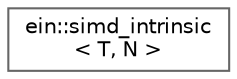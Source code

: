 digraph "Graphical Class Hierarchy"
{
 // LATEX_PDF_SIZE
  bgcolor="transparent";
  edge [fontname=Helvetica,fontsize=10,labelfontname=Helvetica,labelfontsize=10];
  node [fontname=Helvetica,fontsize=10,shape=box,height=0.2,width=0.4];
  rankdir="LR";
  Node0 [id="Node000000",label="ein::simd_intrinsic\l\< T, N \>",height=0.2,width=0.4,color="grey40", fillcolor="white", style="filled",URL="$d7/dc1/namespaceein.html#d1/d5b/structein_1_1simd__intrinsic_3_01T_00_01N_01_4",tooltip=" "];
}
